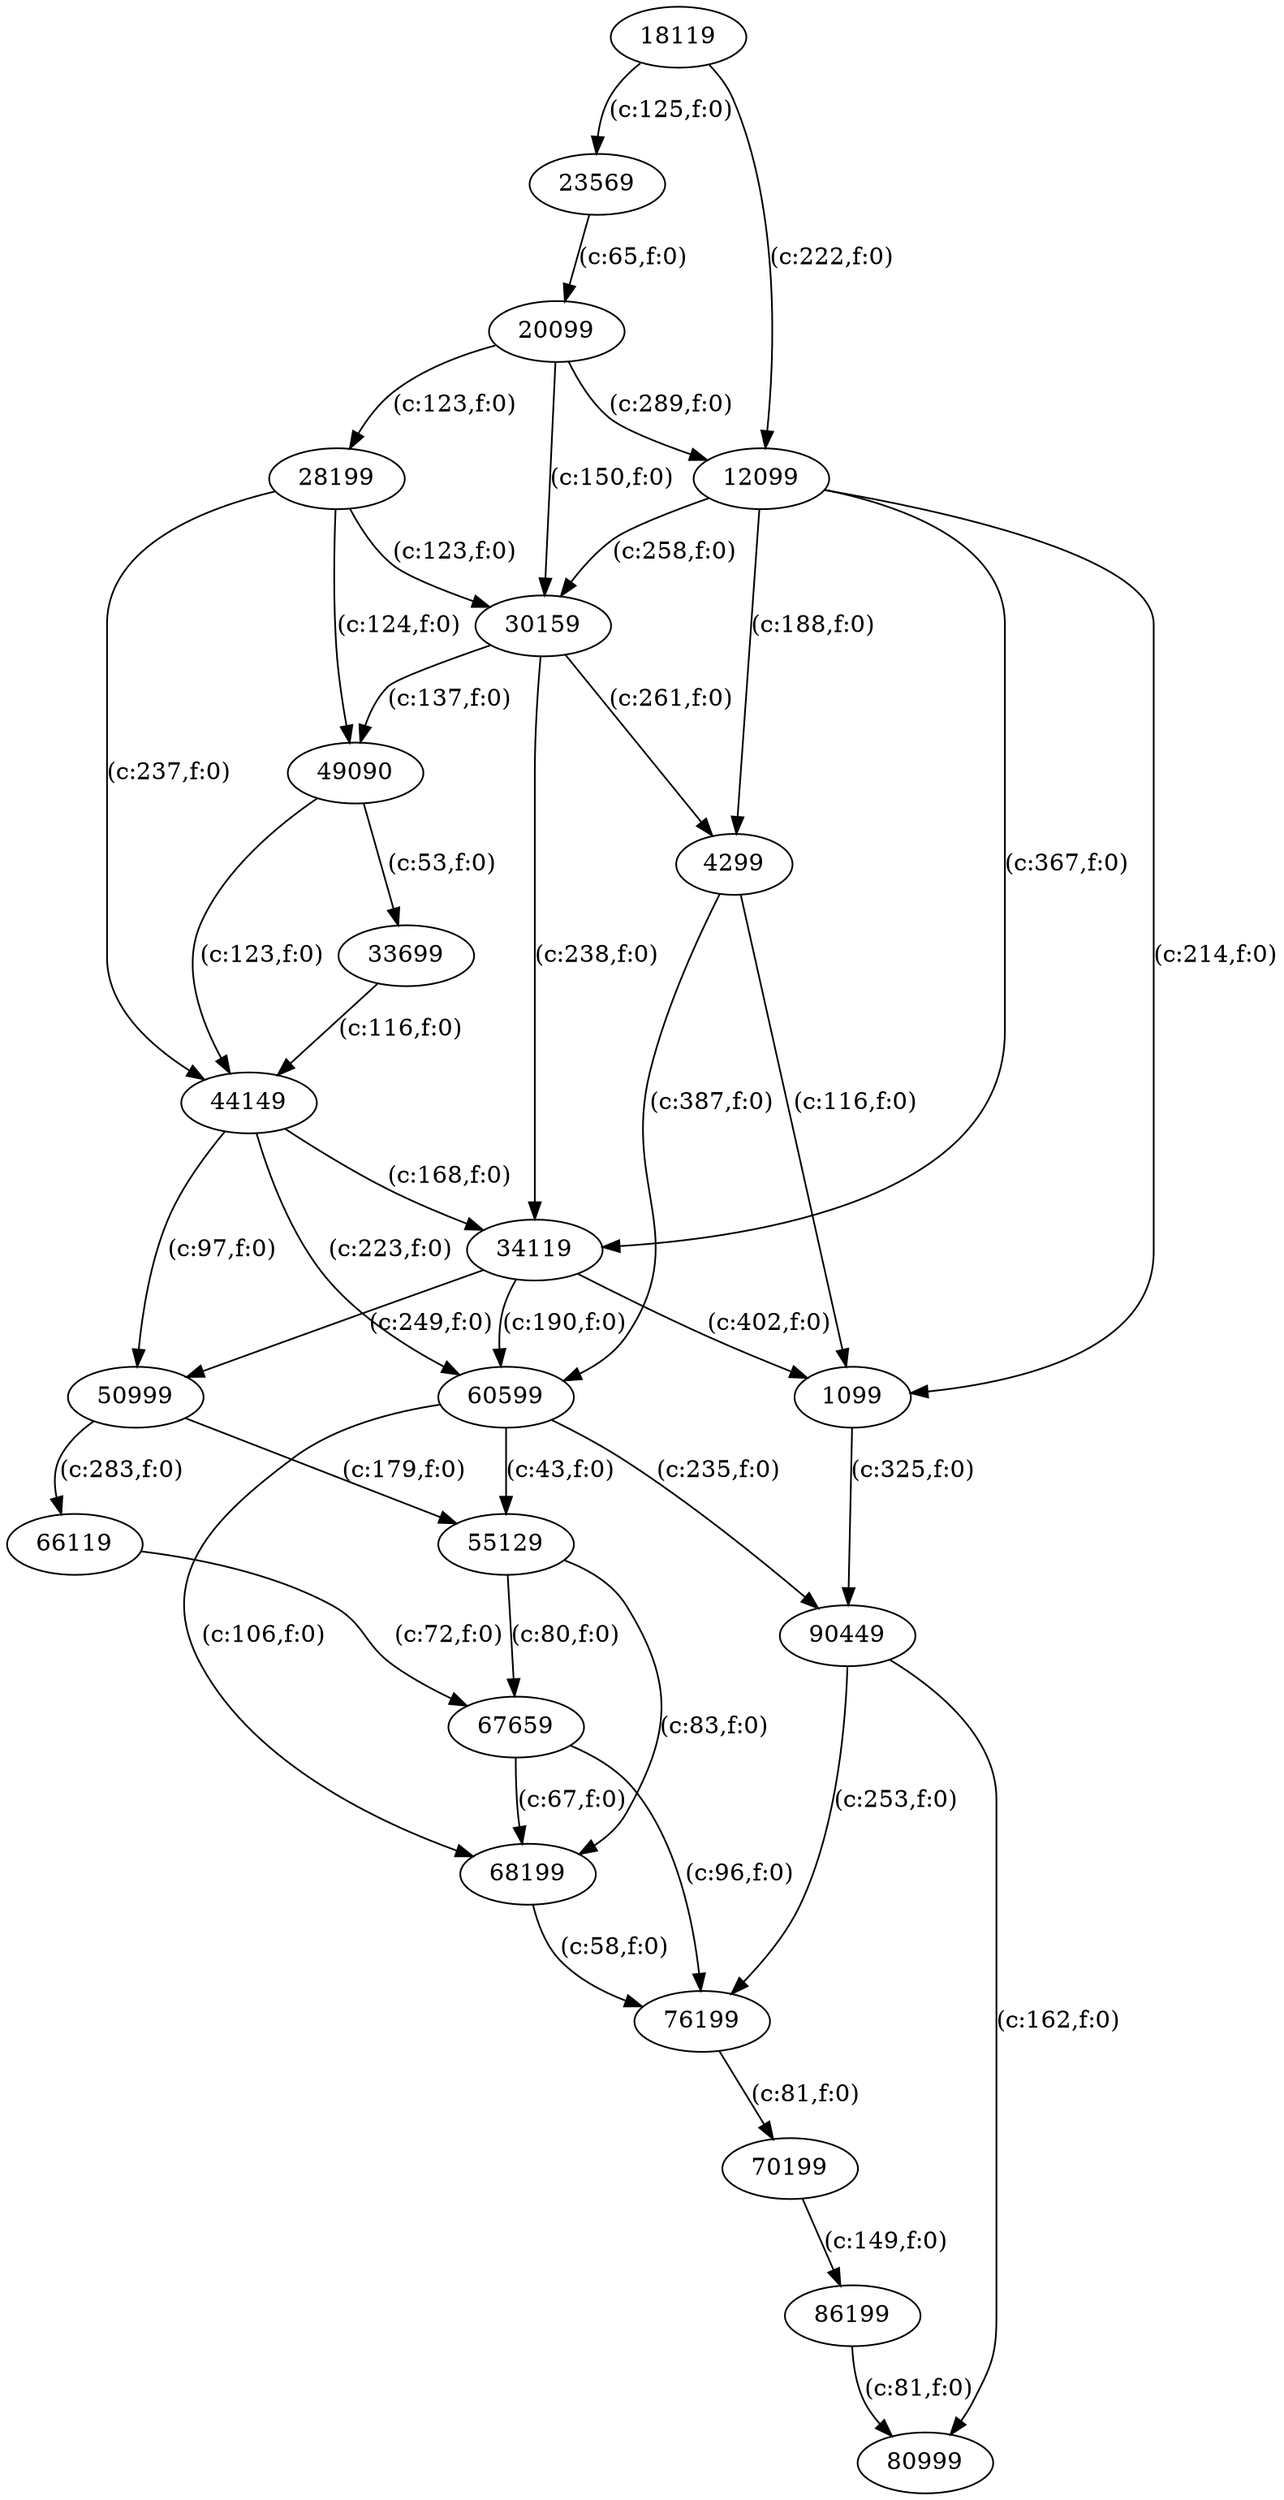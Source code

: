 digraph gerichtet
{
1099 -> 90449 [label = "(c:325,f:0)"];
4299 -> 1099 [label = "(c:116,f:0)"];
4299 -> 60599 [label = "(c:387,f:0)"];
12099 -> 1099 [label = "(c:214,f:0)"];
12099 -> 4299 [label = "(c:188,f:0)"];
12099 -> 30159 [label = "(c:258,f:0)"];
12099 -> 34119 [label = "(c:367,f:0)"];
18119 -> 12099 [label = "(c:222,f:0)"];
18119 -> 23569 [label = "(c:125,f:0)"];
20099 -> 12099 [label = "(c:289,f:0)"];
20099 -> 28199 [label = "(c:123,f:0)"];
20099 -> 30159 [label = "(c:150,f:0)"];
23569 -> 20099 [label = "(c:65,f:0)"];
28199 -> 30159 [label = "(c:123,f:0)"];
28199 -> 44149 [label = "(c:237,f:0)"];
28199 -> 49090 [label = "(c:124,f:0)"];
30159 -> 4299 [label = "(c:261,f:0)"];
30159 -> 34119 [label = "(c:238,f:0)"];
30159 -> 49090 [label = "(c:137,f:0)"];
33699 -> 44149 [label = "(c:116,f:0)"];
34119 -> 1099 [label = "(c:402,f:0)"];
34119 -> 50999 [label = "(c:249,f:0)"];
34119 -> 60599 [label = "(c:190,f:0)"];
44149 -> 34119 [label = "(c:168,f:0)"];
44149 -> 50999 [label = "(c:97,f:0)"];
44149 -> 60599 [label = "(c:223,f:0)"];
49090 -> 33699 [label = "(c:53,f:0)"];
49090 -> 44149 [label = "(c:123,f:0)"];
50999 -> 55129 [label = "(c:179,f:0)"];
50999 -> 66119 [label = "(c:283,f:0)"];
55129 -> 67659 [label = "(c:80,f:0)"];
55129 -> 68199 [label = "(c:83,f:0)"];
60599 -> 55129 [label = "(c:43,f:0)"];
60599 -> 68199 [label = "(c:106,f:0)"];
60599 -> 90449 [label = "(c:235,f:0)"];
66119 -> 67659 [label = "(c:72,f:0)"];
67659 -> 68199 [label = "(c:67,f:0)"];
67659 -> 76199 [label = "(c:96,f:0)"];
68199 -> 76199 [label = "(c:58,f:0)"];
70199 -> 86199 [label = "(c:149,f:0)"];
76199 -> 70199 [label = "(c:81,f:0)"];
86199 -> 80999 [label = "(c:81,f:0)"];
90449 -> 76199 [label = "(c:253,f:0)"];
90449 -> 80999 [label = "(c:162,f:0)"];
}
